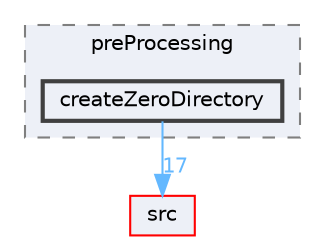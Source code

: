 digraph "applications/utilities/preProcessing/createZeroDirectory"
{
 // LATEX_PDF_SIZE
  bgcolor="transparent";
  edge [fontname=Helvetica,fontsize=10,labelfontname=Helvetica,labelfontsize=10];
  node [fontname=Helvetica,fontsize=10,shape=box,height=0.2,width=0.4];
  compound=true
  subgraph clusterdir_2cb9088fcfa5d85f3ea0b5a37d6be287 {
    graph [ bgcolor="#edf0f7", pencolor="grey50", label="preProcessing", fontname=Helvetica,fontsize=10 style="filled,dashed", URL="dir_2cb9088fcfa5d85f3ea0b5a37d6be287.html",tooltip=""]
  dir_4016818d012746744bce215fa5cb2f67 [label="createZeroDirectory", fillcolor="#edf0f7", color="grey25", style="filled,bold", URL="dir_4016818d012746744bce215fa5cb2f67.html",tooltip=""];
  }
  dir_68267d1309a1af8e8297ef4c3efbcdba [label="src", fillcolor="#edf0f7", color="red", style="filled", URL="dir_68267d1309a1af8e8297ef4c3efbcdba.html",tooltip=""];
  dir_4016818d012746744bce215fa5cb2f67->dir_68267d1309a1af8e8297ef4c3efbcdba [headlabel="17", labeldistance=1.5 headhref="dir_000732_003729.html" href="dir_000732_003729.html" color="steelblue1" fontcolor="steelblue1"];
}
